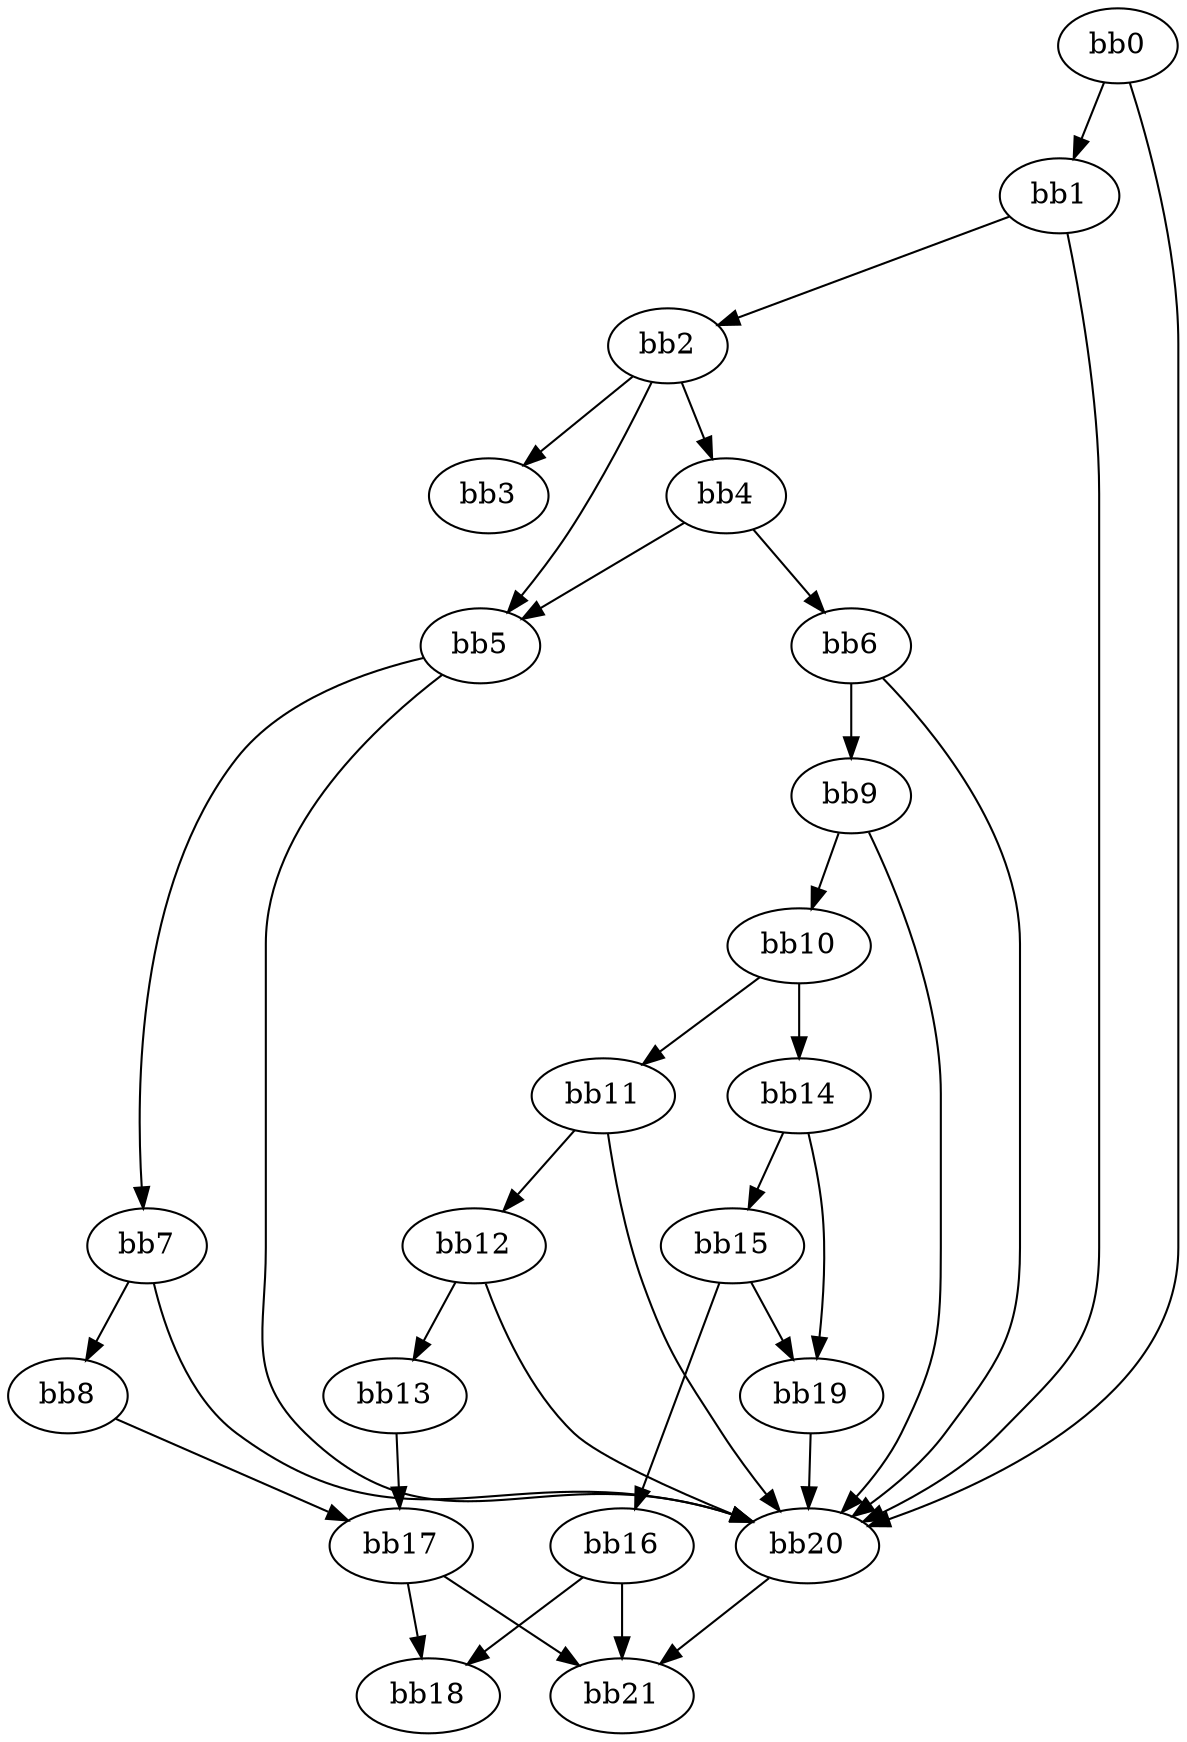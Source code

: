 digraph {
    0 [ label = "bb0\l" ]
    1 [ label = "bb1\l" ]
    2 [ label = "bb2\l" ]
    3 [ label = "bb3\l" ]
    4 [ label = "bb4\l" ]
    5 [ label = "bb5\l" ]
    6 [ label = "bb6\l" ]
    7 [ label = "bb7\l" ]
    8 [ label = "bb8\l" ]
    9 [ label = "bb9\l" ]
    10 [ label = "bb10\l" ]
    11 [ label = "bb11\l" ]
    12 [ label = "bb12\l" ]
    13 [ label = "bb13\l" ]
    14 [ label = "bb14\l" ]
    15 [ label = "bb15\l" ]
    16 [ label = "bb16\l" ]
    17 [ label = "bb17\l" ]
    18 [ label = "bb18\l" ]
    19 [ label = "bb19\l" ]
    20 [ label = "bb20\l" ]
    21 [ label = "bb21\l" ]
    0 -> 1 [ ]
    0 -> 20 [ ]
    1 -> 2 [ ]
    1 -> 20 [ ]
    2 -> 3 [ ]
    2 -> 4 [ ]
    2 -> 5 [ ]
    4 -> 5 [ ]
    4 -> 6 [ ]
    5 -> 7 [ ]
    5 -> 20 [ ]
    6 -> 9 [ ]
    6 -> 20 [ ]
    7 -> 8 [ ]
    7 -> 20 [ ]
    8 -> 17 [ ]
    9 -> 10 [ ]
    9 -> 20 [ ]
    10 -> 11 [ ]
    10 -> 14 [ ]
    11 -> 12 [ ]
    11 -> 20 [ ]
    12 -> 13 [ ]
    12 -> 20 [ ]
    13 -> 17 [ ]
    14 -> 15 [ ]
    14 -> 19 [ ]
    15 -> 16 [ ]
    15 -> 19 [ ]
    16 -> 18 [ ]
    16 -> 21 [ ]
    17 -> 18 [ ]
    17 -> 21 [ ]
    19 -> 20 [ ]
    20 -> 21 [ ]
}

